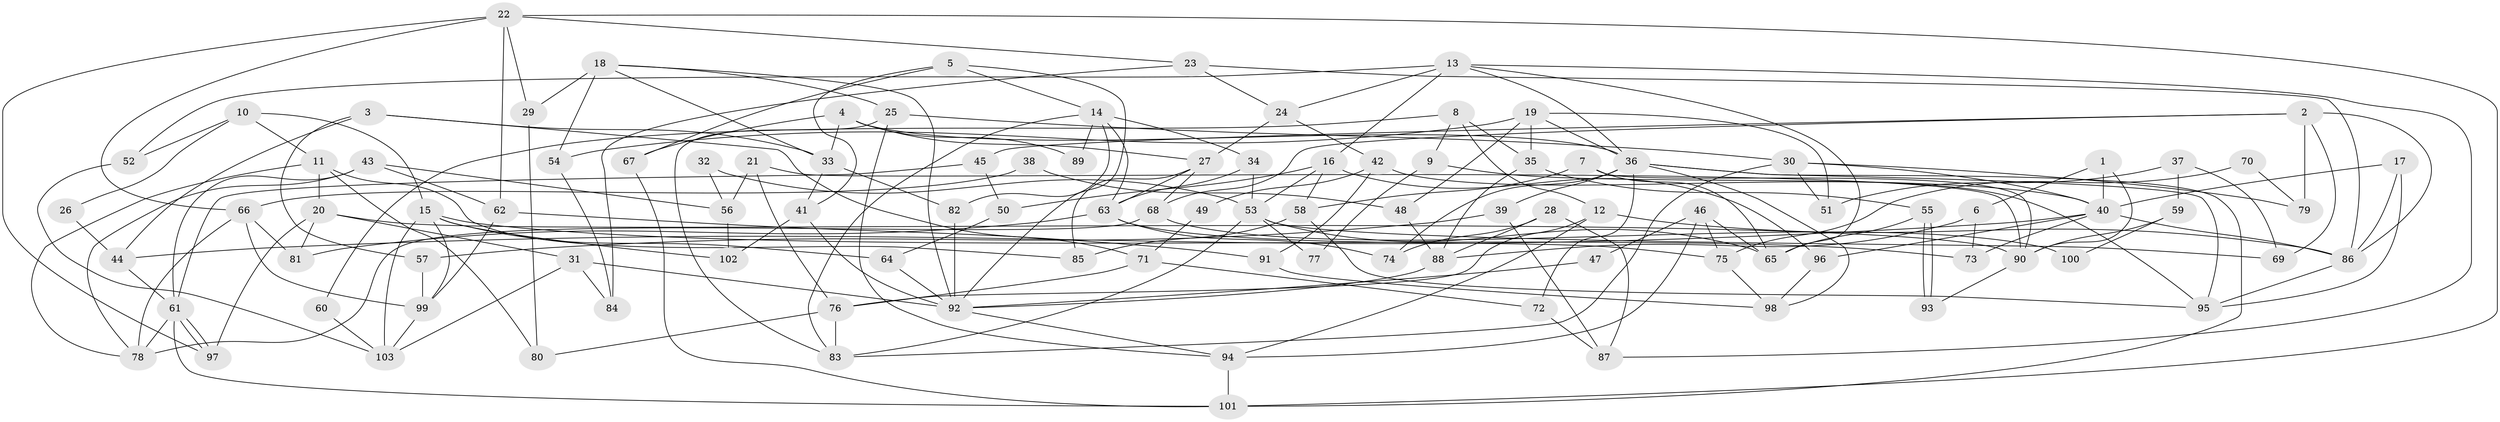 // coarse degree distribution, {9: 0.06060606060606061, 8: 0.06060606060606061, 10: 0.030303030303030304, 12: 0.06060606060606061, 7: 0.09090909090909091, 13: 0.06060606060606061, 5: 0.030303030303030304, 11: 0.06060606060606061, 3: 0.2727272727272727, 15: 0.030303030303030304, 2: 0.12121212121212122, 6: 0.030303030303030304, 4: 0.09090909090909091}
// Generated by graph-tools (version 1.1) at 2025/18/03/04/25 18:18:37]
// undirected, 103 vertices, 206 edges
graph export_dot {
graph [start="1"]
  node [color=gray90,style=filled];
  1;
  2;
  3;
  4;
  5;
  6;
  7;
  8;
  9;
  10;
  11;
  12;
  13;
  14;
  15;
  16;
  17;
  18;
  19;
  20;
  21;
  22;
  23;
  24;
  25;
  26;
  27;
  28;
  29;
  30;
  31;
  32;
  33;
  34;
  35;
  36;
  37;
  38;
  39;
  40;
  41;
  42;
  43;
  44;
  45;
  46;
  47;
  48;
  49;
  50;
  51;
  52;
  53;
  54;
  55;
  56;
  57;
  58;
  59;
  60;
  61;
  62;
  63;
  64;
  65;
  66;
  67;
  68;
  69;
  70;
  71;
  72;
  73;
  74;
  75;
  76;
  77;
  78;
  79;
  80;
  81;
  82;
  83;
  84;
  85;
  86;
  87;
  88;
  89;
  90;
  91;
  92;
  93;
  94;
  95;
  96;
  97;
  98;
  99;
  100;
  101;
  102;
  103;
  1 -- 6;
  1 -- 40;
  1 -- 90;
  2 -- 68;
  2 -- 45;
  2 -- 69;
  2 -- 79;
  2 -- 86;
  3 -- 44;
  3 -- 33;
  3 -- 57;
  3 -- 71;
  4 -- 36;
  4 -- 67;
  4 -- 27;
  4 -- 33;
  4 -- 89;
  5 -- 41;
  5 -- 92;
  5 -- 14;
  5 -- 67;
  6 -- 73;
  6 -- 88;
  7 -- 58;
  7 -- 90;
  7 -- 65;
  8 -- 12;
  8 -- 35;
  8 -- 9;
  8 -- 60;
  9 -- 40;
  9 -- 77;
  10 -- 15;
  10 -- 11;
  10 -- 26;
  10 -- 52;
  11 -- 85;
  11 -- 78;
  11 -- 20;
  11 -- 80;
  12 -- 94;
  12 -- 86;
  12 -- 76;
  13 -- 36;
  13 -- 87;
  13 -- 16;
  13 -- 24;
  13 -- 52;
  13 -- 65;
  14 -- 82;
  14 -- 34;
  14 -- 63;
  14 -- 83;
  14 -- 89;
  15 -- 99;
  15 -- 103;
  15 -- 64;
  15 -- 73;
  15 -- 102;
  16 -- 53;
  16 -- 50;
  16 -- 58;
  16 -- 96;
  17 -- 86;
  17 -- 40;
  17 -- 95;
  18 -- 92;
  18 -- 25;
  18 -- 29;
  18 -- 33;
  18 -- 54;
  19 -- 35;
  19 -- 36;
  19 -- 48;
  19 -- 51;
  19 -- 54;
  20 -- 31;
  20 -- 81;
  20 -- 90;
  20 -- 97;
  21 -- 90;
  21 -- 76;
  21 -- 56;
  22 -- 29;
  22 -- 97;
  22 -- 23;
  22 -- 62;
  22 -- 66;
  22 -- 101;
  23 -- 24;
  23 -- 84;
  23 -- 86;
  24 -- 27;
  24 -- 42;
  25 -- 94;
  25 -- 83;
  25 -- 30;
  26 -- 44;
  27 -- 63;
  27 -- 68;
  27 -- 85;
  28 -- 74;
  28 -- 87;
  28 -- 88;
  29 -- 80;
  30 -- 83;
  30 -- 40;
  30 -- 51;
  30 -- 79;
  31 -- 84;
  31 -- 92;
  31 -- 103;
  32 -- 56;
  32 -- 53;
  33 -- 41;
  33 -- 82;
  34 -- 63;
  34 -- 53;
  35 -- 55;
  35 -- 88;
  36 -- 101;
  36 -- 95;
  36 -- 39;
  36 -- 72;
  36 -- 74;
  36 -- 98;
  37 -- 51;
  37 -- 69;
  37 -- 59;
  38 -- 48;
  38 -- 66;
  39 -- 57;
  39 -- 87;
  40 -- 86;
  40 -- 44;
  40 -- 73;
  40 -- 96;
  41 -- 102;
  41 -- 92;
  42 -- 95;
  42 -- 49;
  42 -- 91;
  43 -- 62;
  43 -- 78;
  43 -- 56;
  43 -- 61;
  44 -- 61;
  45 -- 61;
  45 -- 50;
  46 -- 75;
  46 -- 65;
  46 -- 47;
  46 -- 94;
  47 -- 92;
  48 -- 88;
  49 -- 71;
  50 -- 64;
  52 -- 103;
  53 -- 65;
  53 -- 69;
  53 -- 77;
  53 -- 83;
  54 -- 84;
  55 -- 93;
  55 -- 93;
  55 -- 65;
  56 -- 102;
  57 -- 99;
  58 -- 95;
  58 -- 85;
  59 -- 90;
  59 -- 100;
  60 -- 103;
  61 -- 97;
  61 -- 97;
  61 -- 78;
  61 -- 101;
  62 -- 91;
  62 -- 99;
  63 -- 81;
  63 -- 74;
  63 -- 75;
  64 -- 92;
  66 -- 99;
  66 -- 78;
  66 -- 81;
  67 -- 101;
  68 -- 78;
  68 -- 100;
  70 -- 75;
  70 -- 79;
  71 -- 76;
  71 -- 72;
  72 -- 87;
  75 -- 98;
  76 -- 83;
  76 -- 80;
  82 -- 92;
  86 -- 95;
  88 -- 92;
  90 -- 93;
  91 -- 98;
  92 -- 94;
  94 -- 101;
  96 -- 98;
  99 -- 103;
}
